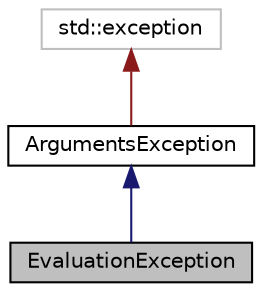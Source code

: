 digraph "EvaluationException"
{
  edge [fontname="Helvetica",fontsize="10",labelfontname="Helvetica",labelfontsize="10"];
  node [fontname="Helvetica",fontsize="10",shape=record];
  Node1 [label="EvaluationException",height=0.2,width=0.4,color="black", fillcolor="grey75", style="filled", fontcolor="black"];
  Node2 -> Node1 [dir="back",color="midnightblue",fontsize="10",style="solid"];
  Node2 [label="ArgumentsException",height=0.2,width=0.4,color="black", fillcolor="white", style="filled",URL="$classArgumentsException.html"];
  Node3 -> Node2 [dir="back",color="firebrick4",fontsize="10",style="solid"];
  Node3 [label="std::exception",height=0.2,width=0.4,color="grey75", fillcolor="white", style="filled"];
}
